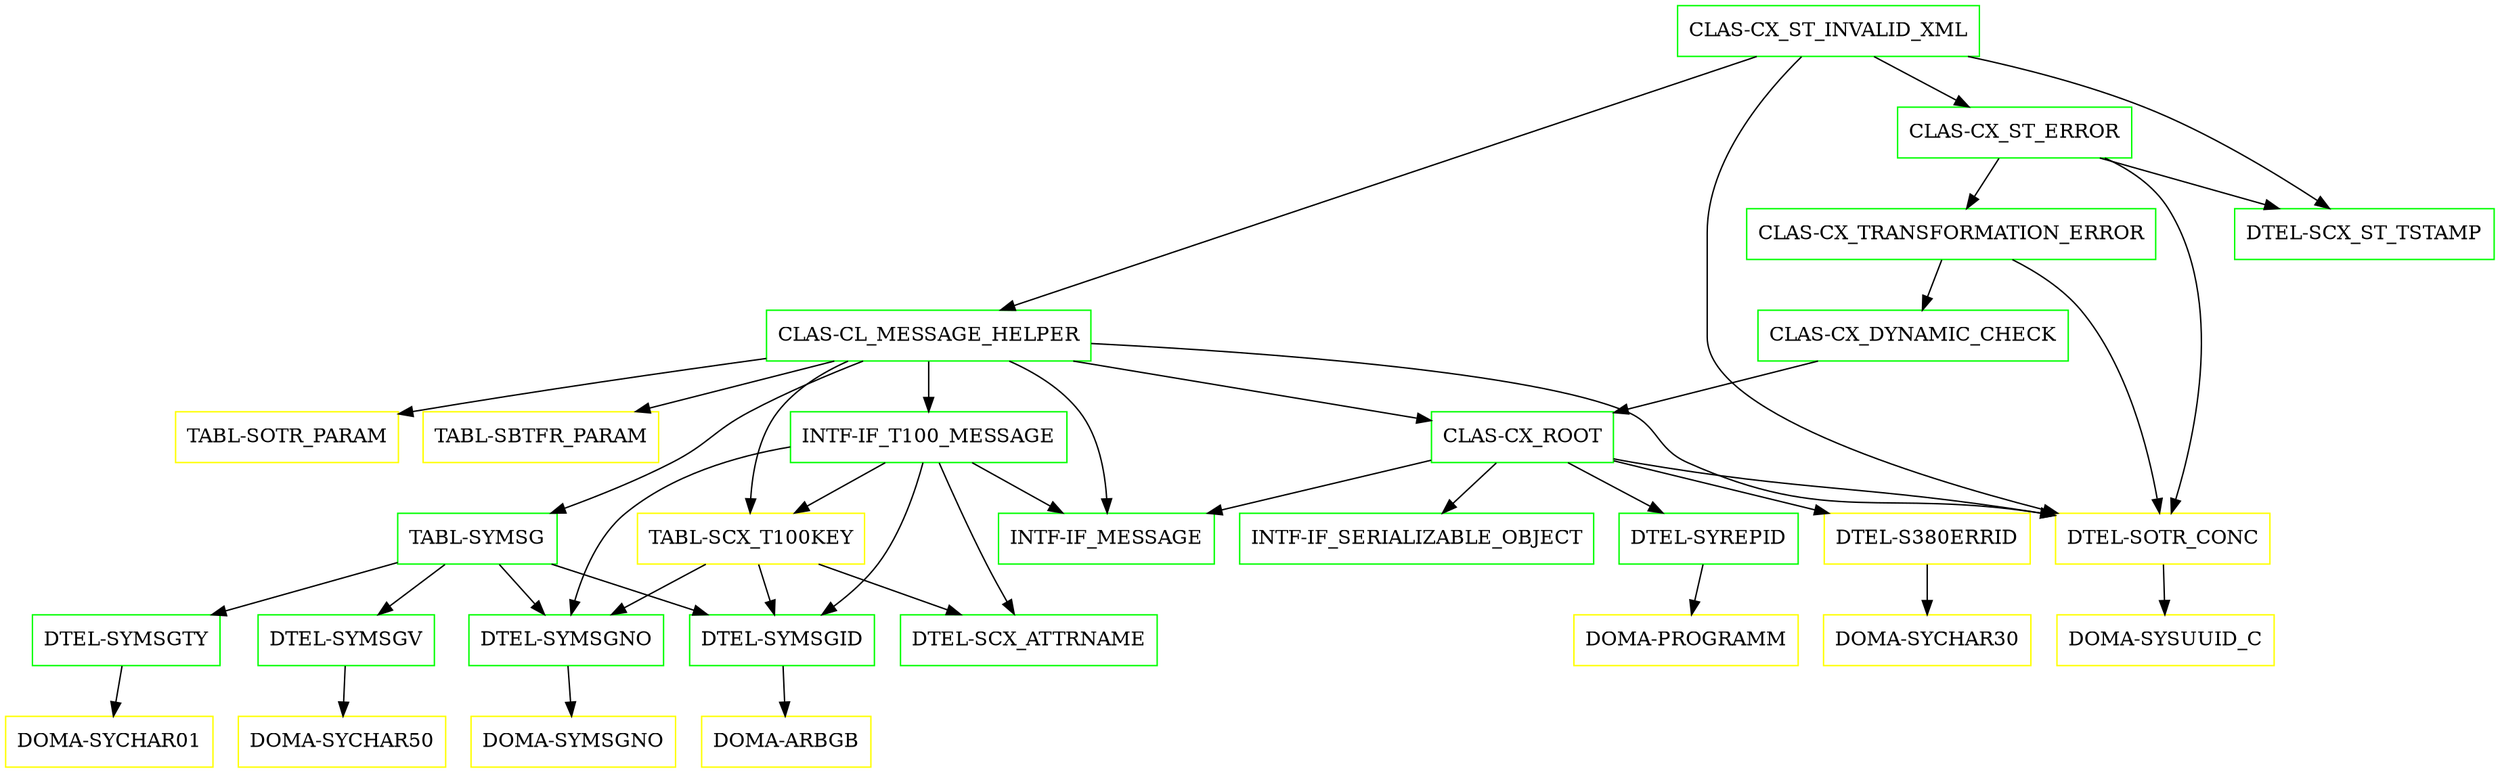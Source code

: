 digraph G {
  "CLAS-CX_ST_INVALID_XML" [shape=box,color=green];
  "CLAS-CL_MESSAGE_HELPER" [shape=box,color=green,URL="./CLAS_CL_MESSAGE_HELPER.html"];
  "INTF-IF_T100_MESSAGE" [shape=box,color=green,URL="./INTF_IF_T100_MESSAGE.html"];
  "INTF-IF_MESSAGE" [shape=box,color=green,URL="./INTF_IF_MESSAGE.html"];
  "TABL-SCX_T100KEY" [shape=box,color=yellow,URL="./TABL_SCX_T100KEY.html"];
  "DTEL-SCX_ATTRNAME" [shape=box,color=green,URL="./DTEL_SCX_ATTRNAME.html"];
  "DTEL-SYMSGNO" [shape=box,color=green,URL="./DTEL_SYMSGNO.html"];
  "DOMA-SYMSGNO" [shape=box,color=yellow,URL="./DOMA_SYMSGNO.html"];
  "DTEL-SYMSGID" [shape=box,color=green,URL="./DTEL_SYMSGID.html"];
  "DOMA-ARBGB" [shape=box,color=yellow,URL="./DOMA_ARBGB.html"];
  "CLAS-CX_ROOT" [shape=box,color=green,URL="./CLAS_CX_ROOT.html"];
  "INTF-IF_SERIALIZABLE_OBJECT" [shape=box,color=green,URL="./INTF_IF_SERIALIZABLE_OBJECT.html"];
  "DTEL-SYREPID" [shape=box,color=green,URL="./DTEL_SYREPID.html"];
  "DOMA-PROGRAMM" [shape=box,color=yellow,URL="./DOMA_PROGRAMM.html"];
  "DTEL-S380ERRID" [shape=box,color=yellow,URL="./DTEL_S380ERRID.html"];
  "DOMA-SYCHAR30" [shape=box,color=yellow,URL="./DOMA_SYCHAR30.html"];
  "DTEL-SOTR_CONC" [shape=box,color=yellow,URL="./DTEL_SOTR_CONC.html"];
  "DOMA-SYSUUID_C" [shape=box,color=yellow,URL="./DOMA_SYSUUID_C.html"];
  "TABL-SYMSG" [shape=box,color=green,URL="./TABL_SYMSG.html"];
  "DTEL-SYMSGV" [shape=box,color=green,URL="./DTEL_SYMSGV.html"];
  "DOMA-SYCHAR50" [shape=box,color=yellow,URL="./DOMA_SYCHAR50.html"];
  "DTEL-SYMSGTY" [shape=box,color=green,URL="./DTEL_SYMSGTY.html"];
  "DOMA-SYCHAR01" [shape=box,color=yellow,URL="./DOMA_SYCHAR01.html"];
  "TABL-SOTR_PARAM" [shape=box,color=yellow,URL="./TABL_SOTR_PARAM.html"];
  "TABL-SBTFR_PARAM" [shape=box,color=yellow,URL="./TABL_SBTFR_PARAM.html"];
  "CLAS-CX_ST_ERROR" [shape=box,color=green,URL="./CLAS_CX_ST_ERROR.html"];
  "CLAS-CX_TRANSFORMATION_ERROR" [shape=box,color=green,URL="./CLAS_CX_TRANSFORMATION_ERROR.html"];
  "CLAS-CX_DYNAMIC_CHECK" [shape=box,color=green,URL="./CLAS_CX_DYNAMIC_CHECK.html"];
  "DTEL-SCX_ST_TSTAMP" [shape=box,color=green,URL="./DTEL_SCX_ST_TSTAMP.html"];
  "CLAS-CX_ST_INVALID_XML" -> "DTEL-SOTR_CONC";
  "CLAS-CX_ST_INVALID_XML" -> "DTEL-SCX_ST_TSTAMP";
  "CLAS-CX_ST_INVALID_XML" -> "CLAS-CX_ST_ERROR";
  "CLAS-CX_ST_INVALID_XML" -> "CLAS-CL_MESSAGE_HELPER";
  "CLAS-CL_MESSAGE_HELPER" -> "TABL-SBTFR_PARAM";
  "CLAS-CL_MESSAGE_HELPER" -> "TABL-SOTR_PARAM";
  "CLAS-CL_MESSAGE_HELPER" -> "DTEL-SOTR_CONC";
  "CLAS-CL_MESSAGE_HELPER" -> "TABL-SCX_T100KEY";
  "CLAS-CL_MESSAGE_HELPER" -> "TABL-SYMSG";
  "CLAS-CL_MESSAGE_HELPER" -> "INTF-IF_MESSAGE";
  "CLAS-CL_MESSAGE_HELPER" -> "CLAS-CX_ROOT";
  "CLAS-CL_MESSAGE_HELPER" -> "INTF-IF_T100_MESSAGE";
  "INTF-IF_T100_MESSAGE" -> "DTEL-SYMSGID";
  "INTF-IF_T100_MESSAGE" -> "DTEL-SYMSGNO";
  "INTF-IF_T100_MESSAGE" -> "DTEL-SCX_ATTRNAME";
  "INTF-IF_T100_MESSAGE" -> "TABL-SCX_T100KEY";
  "INTF-IF_T100_MESSAGE" -> "INTF-IF_MESSAGE";
  "TABL-SCX_T100KEY" -> "DTEL-SYMSGID";
  "TABL-SCX_T100KEY" -> "DTEL-SYMSGNO";
  "TABL-SCX_T100KEY" -> "DTEL-SCX_ATTRNAME";
  "DTEL-SYMSGNO" -> "DOMA-SYMSGNO";
  "DTEL-SYMSGID" -> "DOMA-ARBGB";
  "CLAS-CX_ROOT" -> "DTEL-SOTR_CONC";
  "CLAS-CX_ROOT" -> "DTEL-S380ERRID";
  "CLAS-CX_ROOT" -> "DTEL-SYREPID";
  "CLAS-CX_ROOT" -> "INTF-IF_MESSAGE";
  "CLAS-CX_ROOT" -> "INTF-IF_SERIALIZABLE_OBJECT";
  "DTEL-SYREPID" -> "DOMA-PROGRAMM";
  "DTEL-S380ERRID" -> "DOMA-SYCHAR30";
  "DTEL-SOTR_CONC" -> "DOMA-SYSUUID_C";
  "TABL-SYMSG" -> "DTEL-SYMSGTY";
  "TABL-SYMSG" -> "DTEL-SYMSGID";
  "TABL-SYMSG" -> "DTEL-SYMSGNO";
  "TABL-SYMSG" -> "DTEL-SYMSGV";
  "DTEL-SYMSGV" -> "DOMA-SYCHAR50";
  "DTEL-SYMSGTY" -> "DOMA-SYCHAR01";
  "CLAS-CX_ST_ERROR" -> "DTEL-SOTR_CONC";
  "CLAS-CX_ST_ERROR" -> "DTEL-SCX_ST_TSTAMP";
  "CLAS-CX_ST_ERROR" -> "CLAS-CX_TRANSFORMATION_ERROR";
  "CLAS-CX_TRANSFORMATION_ERROR" -> "DTEL-SOTR_CONC";
  "CLAS-CX_TRANSFORMATION_ERROR" -> "CLAS-CX_DYNAMIC_CHECK";
  "CLAS-CX_DYNAMIC_CHECK" -> "CLAS-CX_ROOT";
}
